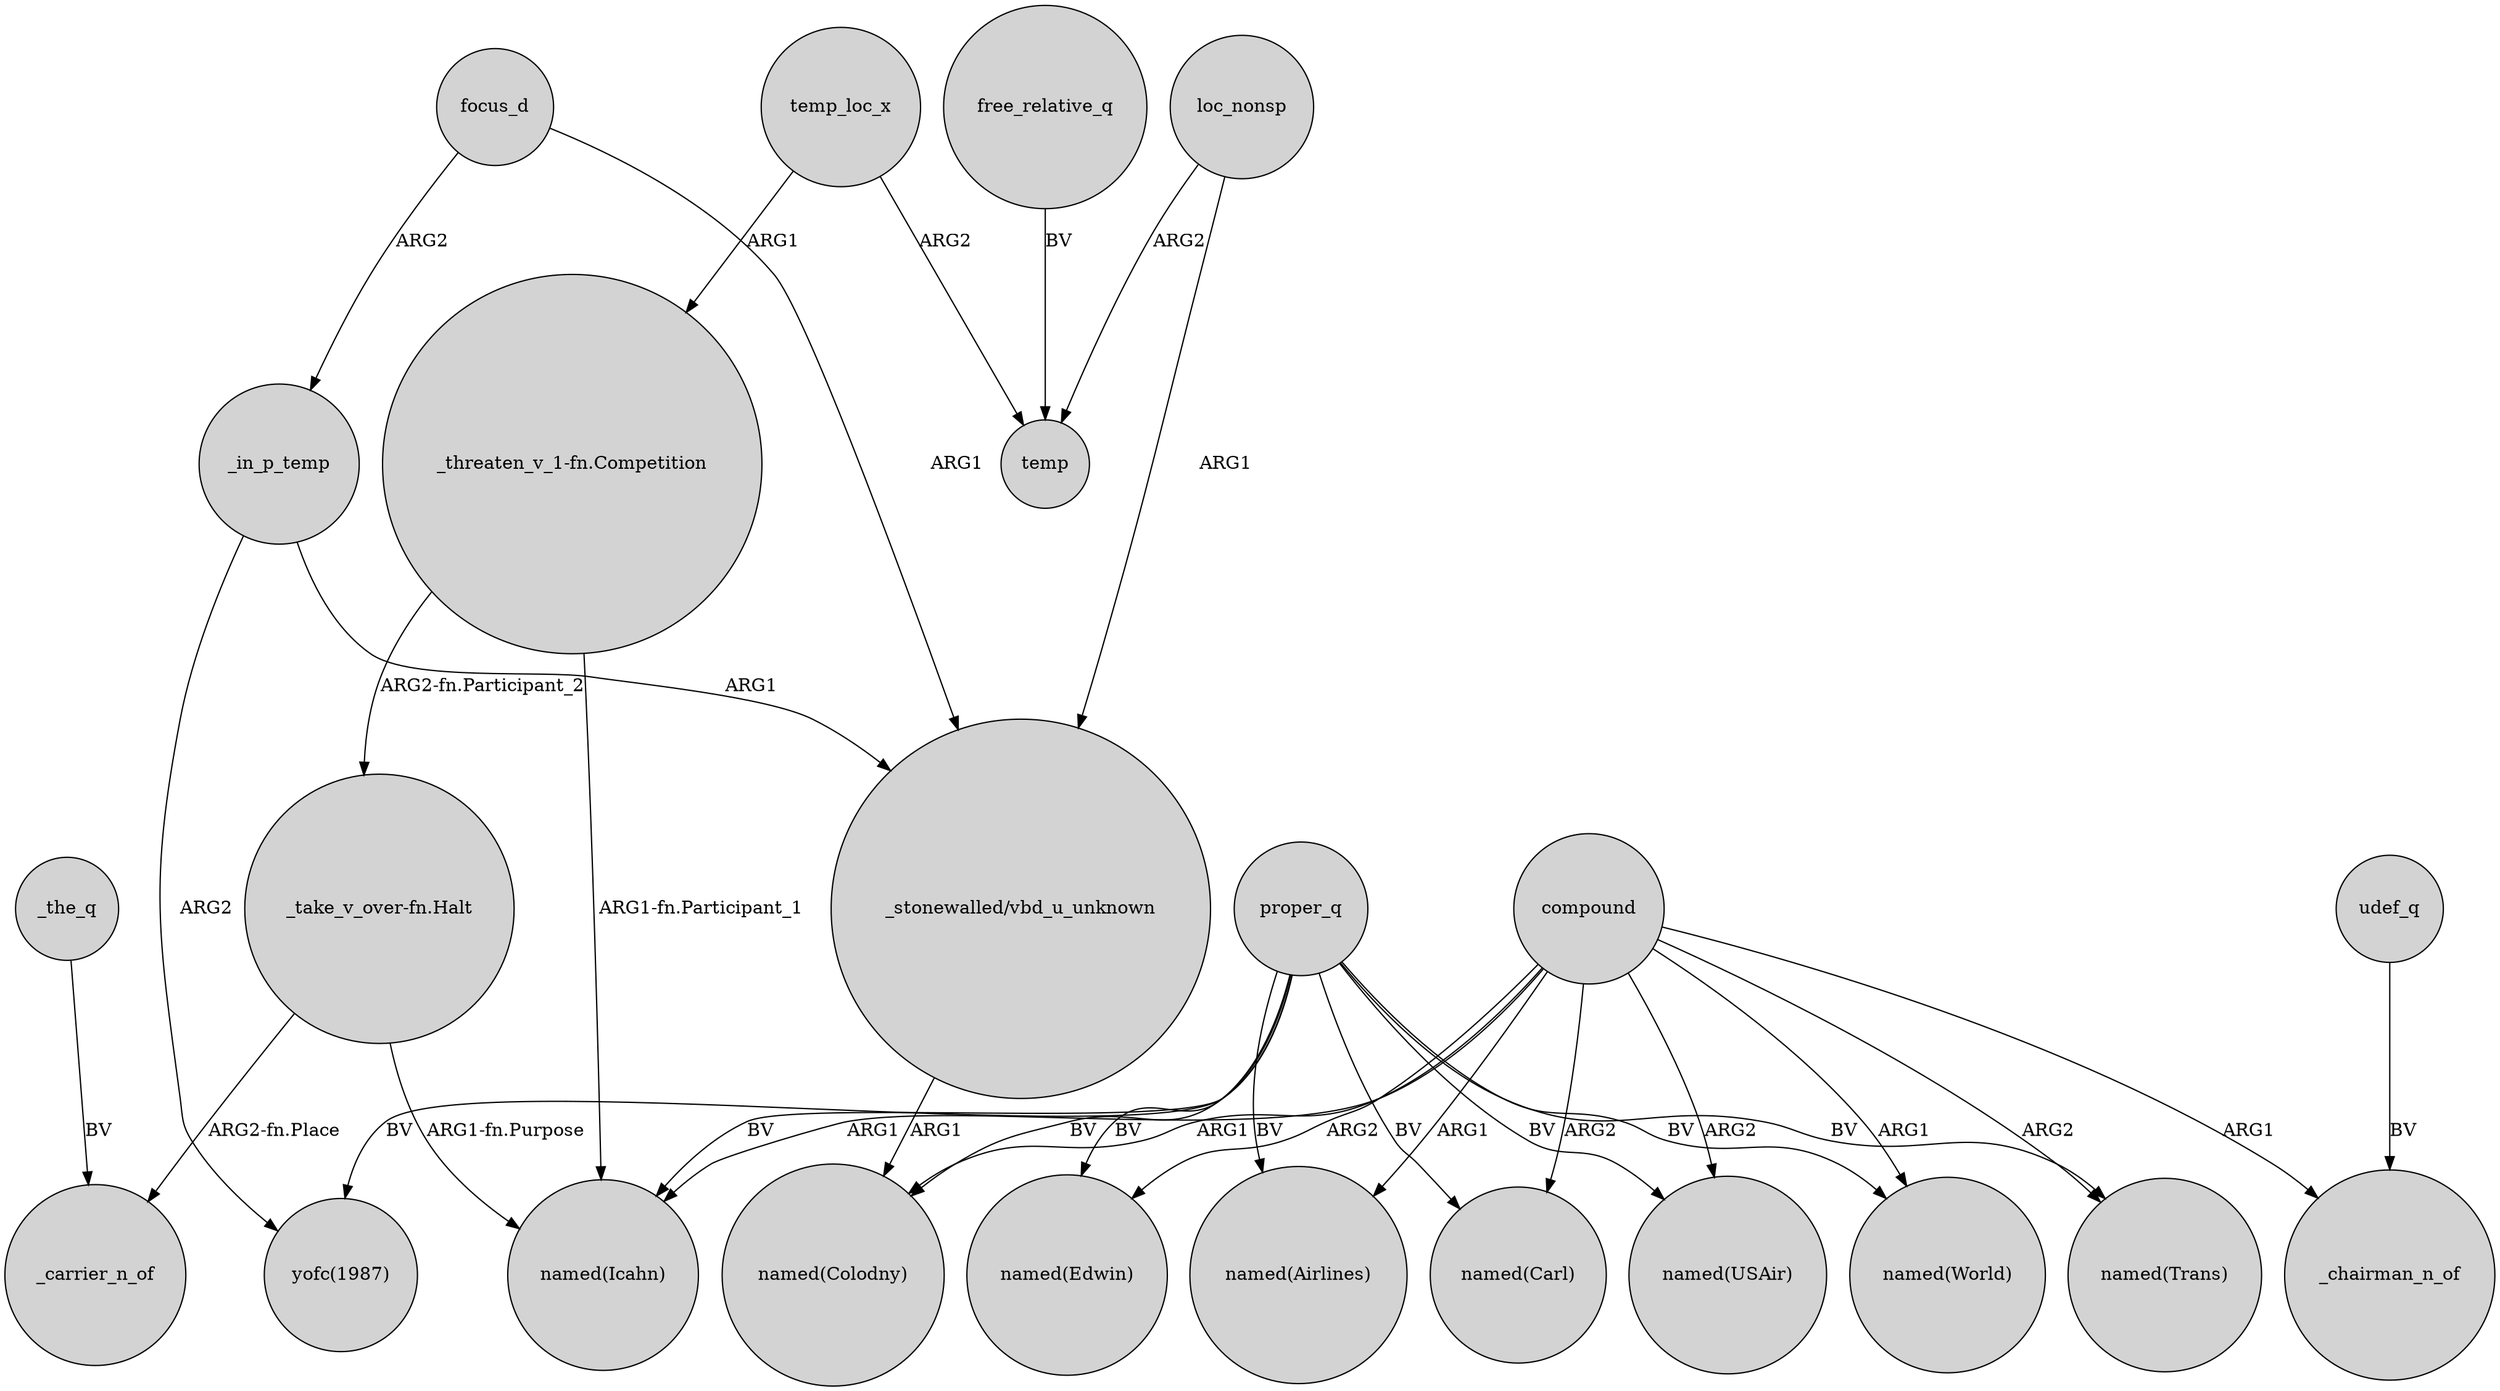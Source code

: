 digraph {
	node [shape=circle style=filled]
	compound -> "named(Colodny)" [label=ARG1]
	compound -> "named(Airlines)" [label=ARG1]
	compound -> "named(Icahn)" [label=ARG1]
	compound -> "named(Edwin)" [label=ARG2]
	"_stonewalled/vbd_u_unknown" -> "named(Colodny)" [label=ARG1]
	"_take_v_over-fn.Halt" -> "named(Icahn)" [label="ARG1-fn.Purpose"]
	compound -> "named(USAir)" [label=ARG2]
	_in_p_temp -> "yofc(1987)" [label=ARG2]
	udef_q -> _chairman_n_of [label=BV]
	temp_loc_x -> temp [label=ARG2]
	compound -> "named(World)" [label=ARG1]
	proper_q -> "named(Colodny)" [label=BV]
	loc_nonsp -> "_stonewalled/vbd_u_unknown" [label=ARG1]
	"_take_v_over-fn.Halt" -> _carrier_n_of [label="ARG2-fn.Place"]
	proper_q -> "named(Airlines)" [label=BV]
	proper_q -> "named(Carl)" [label=BV]
	loc_nonsp -> temp [label=ARG2]
	proper_q -> "named(Edwin)" [label=BV]
	"_threaten_v_1-fn.Competition" -> "named(Icahn)" [label="ARG1-fn.Participant_1"]
	compound -> "named(Carl)" [label=ARG2]
	proper_q -> "yofc(1987)" [label=BV]
	"_threaten_v_1-fn.Competition" -> "_take_v_over-fn.Halt" [label="ARG2-fn.Participant_2"]
	_the_q -> _carrier_n_of [label=BV]
	compound -> _chairman_n_of [label=ARG1]
	compound -> "named(Trans)" [label=ARG2]
	focus_d -> _in_p_temp [label=ARG2]
	free_relative_q -> temp [label=BV]
	_in_p_temp -> "_stonewalled/vbd_u_unknown" [label=ARG1]
	proper_q -> "named(Trans)" [label=BV]
	proper_q -> "named(World)" [label=BV]
	proper_q -> "named(USAir)" [label=BV]
	temp_loc_x -> "_threaten_v_1-fn.Competition" [label=ARG1]
	focus_d -> "_stonewalled/vbd_u_unknown" [label=ARG1]
	proper_q -> "named(Icahn)" [label=BV]
}
